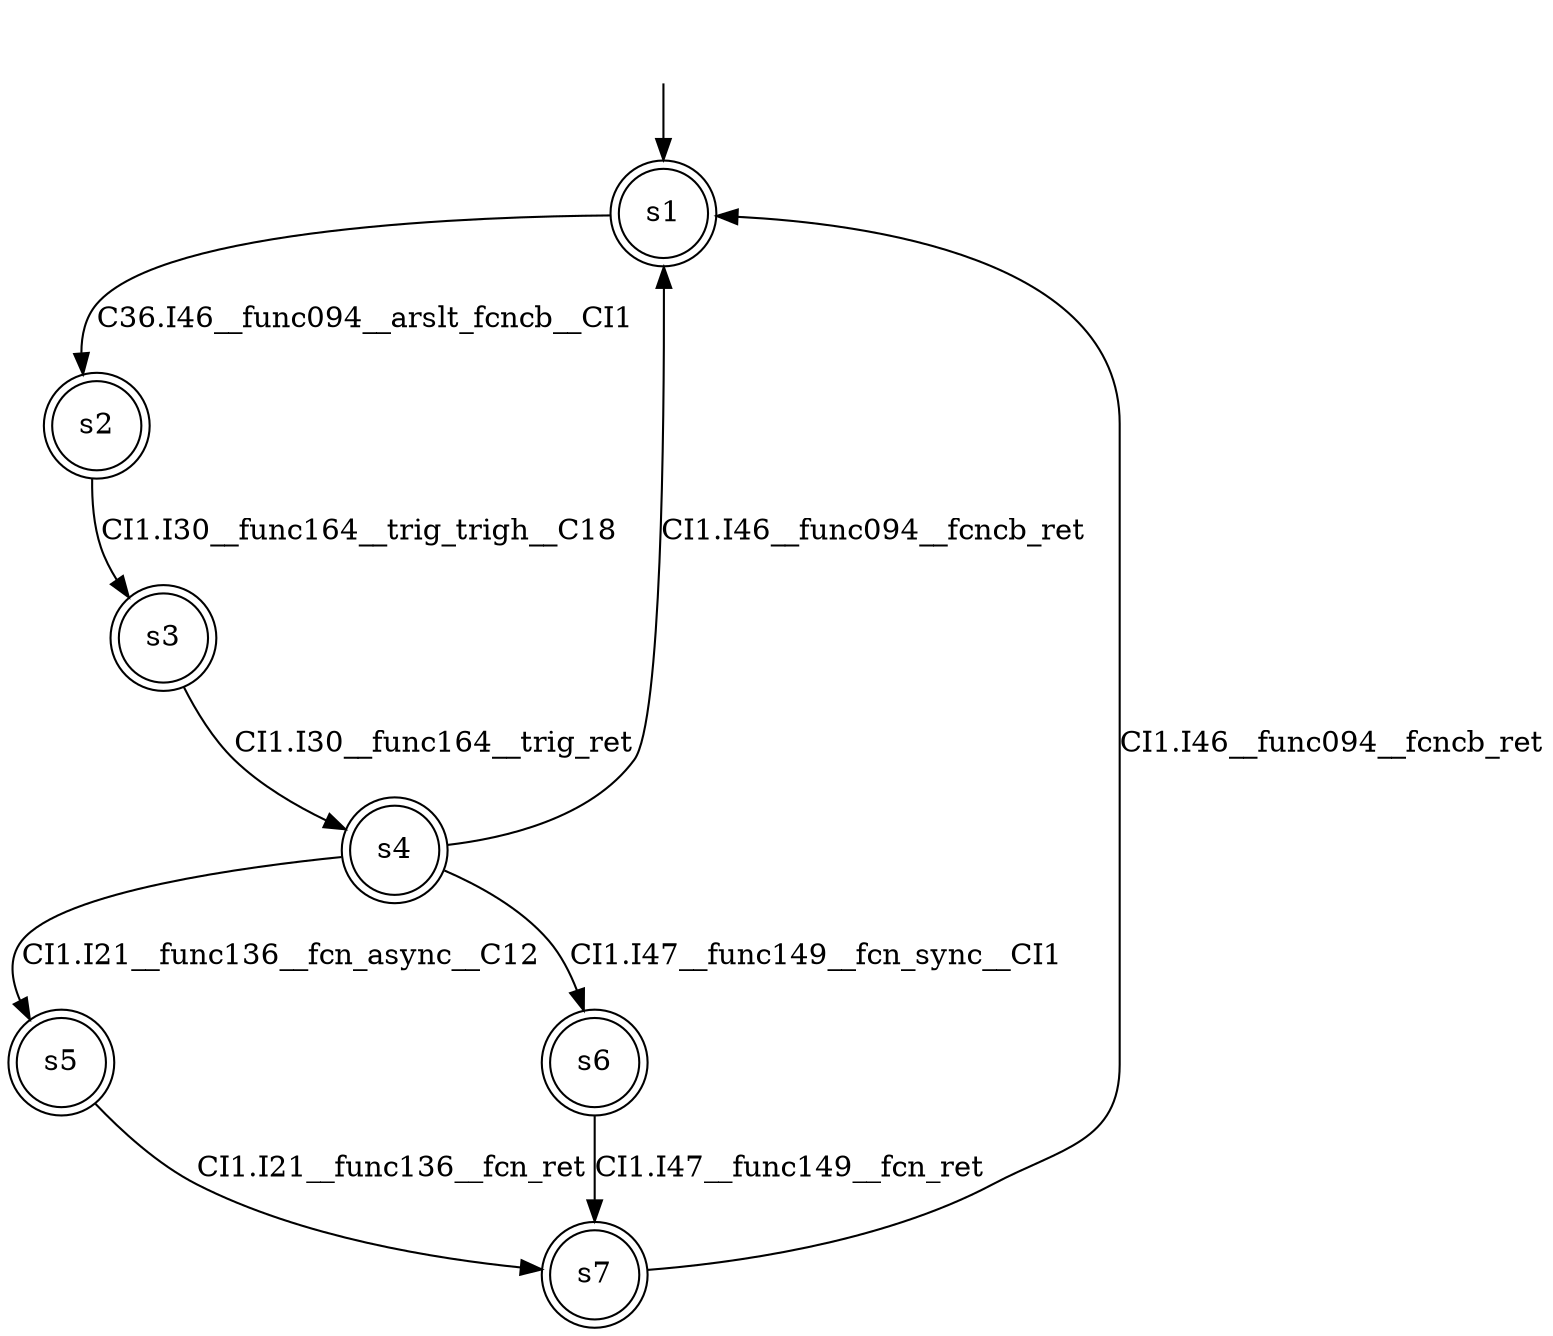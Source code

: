 digraph automaton {
	1 [label=<s1> shape="doublecircle"];
	2 [label=<s2> shape="doublecircle"];
	3 [label=<s3> shape="doublecircle"];
	4 [label=<s4> shape="doublecircle"];
	5 [label=<s5> shape="doublecircle"];
	6 [label=<s6> shape="doublecircle"];
	7 [label=<s7> shape="doublecircle"];
	__init1 [label=<> shape="none"];
	__init1 -> 1;
	1 -> 2 [label=<C36.I46__func094__arslt_fcncb__CI1> id="1-0-2"];
	2 -> 3 [label=<CI1.I30__func164__trig_trigh__C18> id="2-0-3"];
	3 -> 4 [label=<CI1.I30__func164__trig_ret> id="3-0-4"];
	4 -> 5 [label=<CI1.I21__func136__fcn_async__C12> id="4-0-5"];
	4 -> 1 [label=<CI1.I46__func094__fcncb_ret> id="4-1-1"];
	4 -> 6 [label=<CI1.I47__func149__fcn_sync__CI1> id="4-2-6"];
	5 -> 7 [label=<CI1.I21__func136__fcn_ret> id="5-0-7"];
	6 -> 7 [label=<CI1.I47__func149__fcn_ret> id="6-0-7"];
	7 -> 1 [label=<CI1.I46__func094__fcncb_ret> id="7-0-1"];
}
